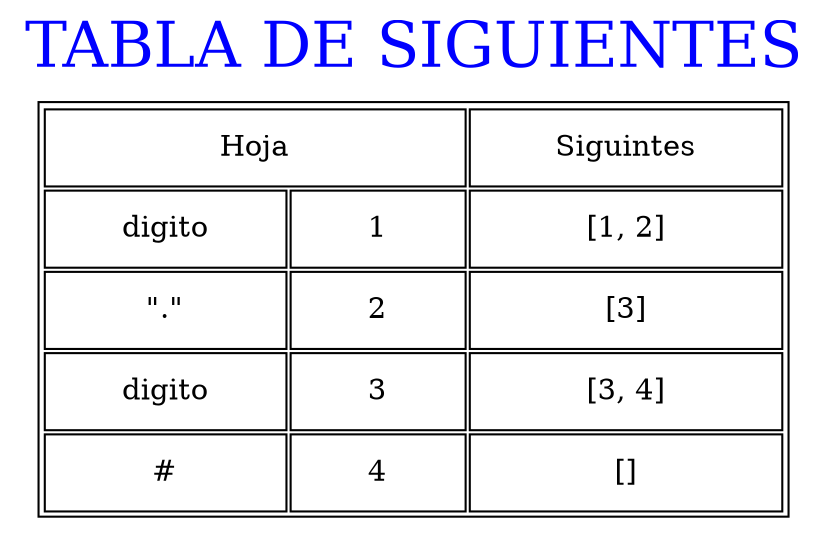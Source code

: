 digraph G {
label     = "TABLA DE SIGUIENTES"
labelloc  =  t // t: Place the graph's title on top.
fontsize  = 30 // Make title stand out by giving a large font size 
fontcolor = blue
N_1[shape = none label=<
<TABLE border="1" cellspacing="2" cellpadding="10" >
<TR>
<TD colspan="2" width="200">Hoja</TD>
<TD colspan="1" width="150">Siguintes</TD>
</TR>
<TR>
 <TD>digito</TD>
 <TD>1</TD>
 <TD>[1, 2]</TD>
 </TR>
<TR>
 <TD>"."</TD>
 <TD>2</TD>
 <TD>[3]</TD>
 </TR>
<TR>
 <TD>digito</TD>
 <TD>3</TD>
 <TD>[3, 4]</TD>
 </TR>
<TR>
 <TD>#</TD>
 <TD>4</TD>
 <TD>[]</TD>
 </TR>
</TABLE>>]
}
